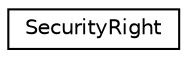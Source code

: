 digraph "Graphical Class Hierarchy"
{
 // LATEX_PDF_SIZE
  edge [fontname="Helvetica",fontsize="10",labelfontname="Helvetica",labelfontsize="10"];
  node [fontname="Helvetica",fontsize="10",shape=record];
  rankdir="LR";
  Node0 [label="SecurityRight",height=0.2,width=0.4,color="black", fillcolor="white", style="filled",URL="$class_security_right.html",tooltip=" "];
}
